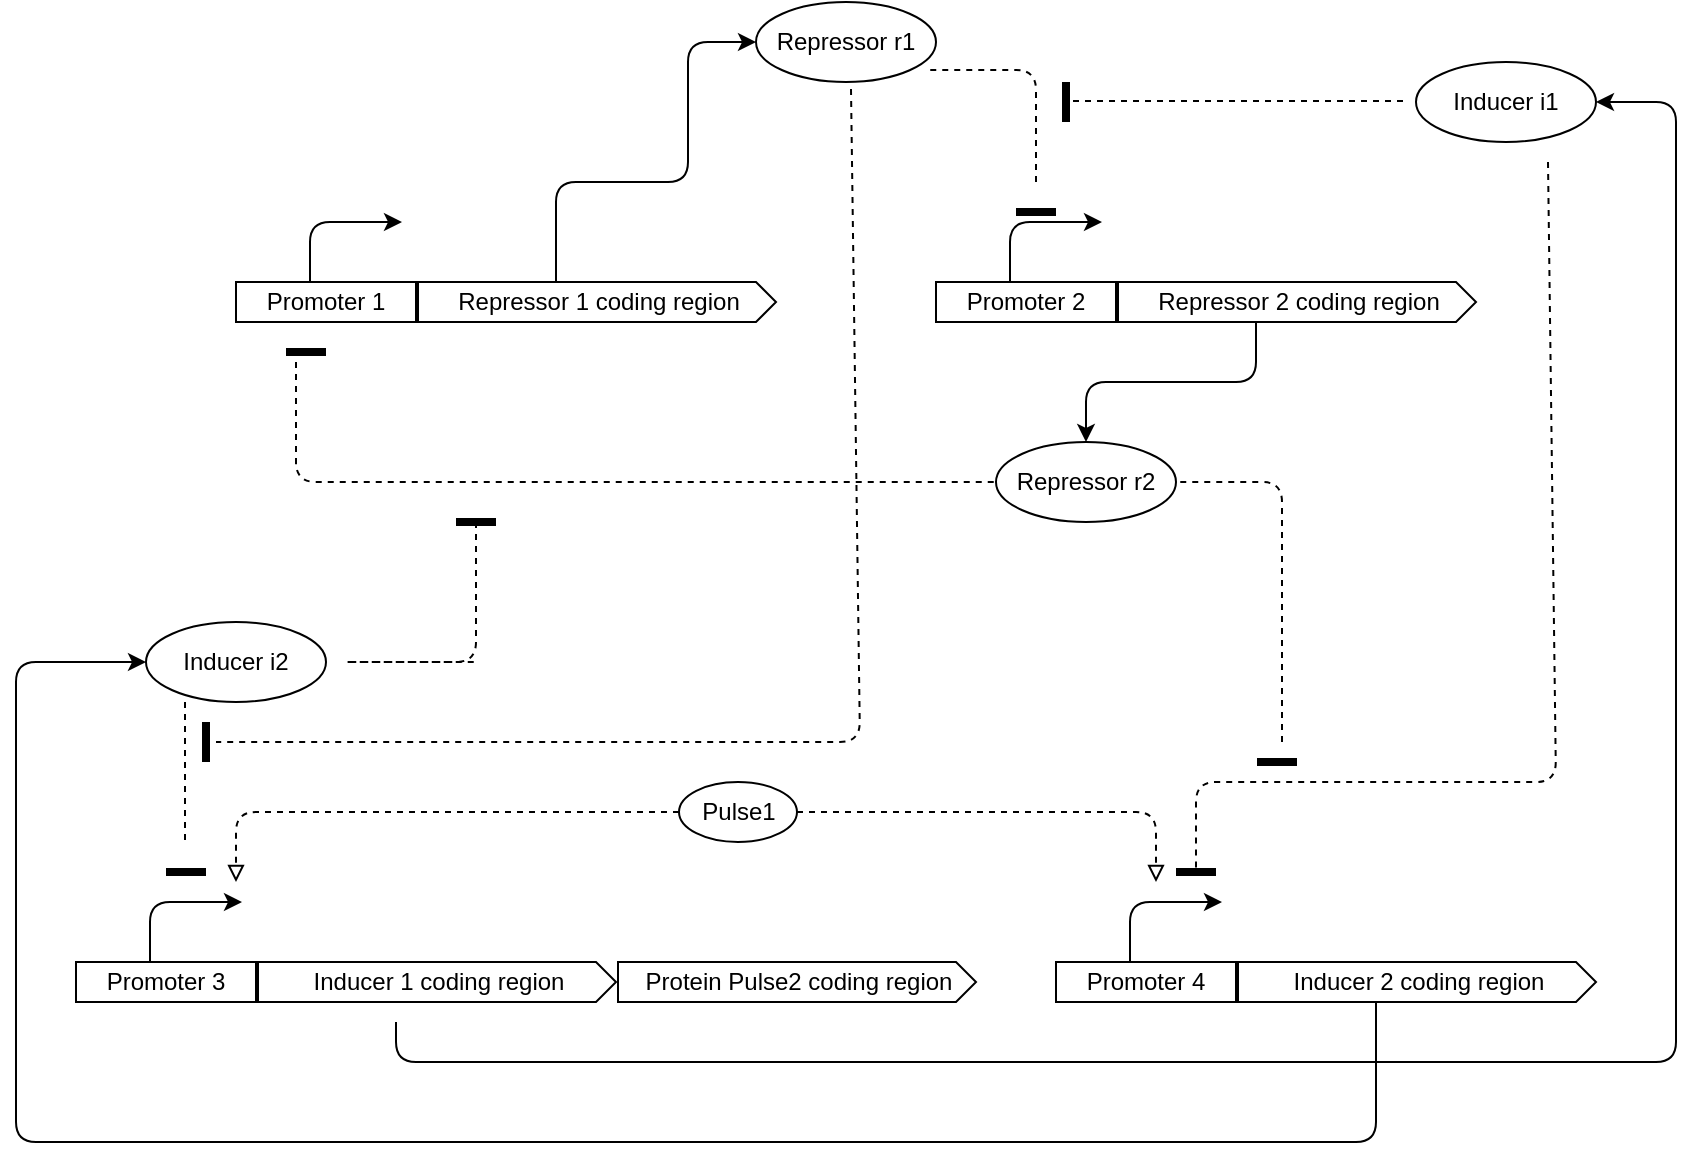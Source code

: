 <mxfile version="12.2.6" type="device" pages="1"><diagram id="3flZfaUpRIn2XYgYxyNP" name="Page-1"><mxGraphModel dx="1341" dy="632" grid="1" gridSize="10" guides="1" tooltips="1" connect="1" arrows="1" fold="1" page="1" pageScale="1" pageWidth="850" pageHeight="1100" math="0" shadow="0"><root><mxCell id="0"/><mxCell id="1" parent="0"/><mxCell id="ZlobhcuuWBGIOFJdzkOa-1" value="Promoter 1" style="rounded=0;whiteSpace=wrap;html=1;" vertex="1" parent="1"><mxGeometry x="120" y="170" width="90" height="20" as="geometry"/></mxCell><mxCell id="ZlobhcuuWBGIOFJdzkOa-2" value="" style="endArrow=classic;html=1;" edge="1" parent="1"><mxGeometry width="50" height="50" relative="1" as="geometry"><mxPoint x="157" y="170" as="sourcePoint"/><mxPoint x="203" y="140" as="targetPoint"/><Array as="points"><mxPoint x="157" y="140"/></Array></mxGeometry></mxCell><mxCell id="ZlobhcuuWBGIOFJdzkOa-4" value="Repressor 1 coding region" style="html=1;shadow=0;dashed=0;align=center;verticalAlign=middle;shape=mxgraph.arrows2.arrow;dy=0;dx=10;notch=0;" vertex="1" parent="1"><mxGeometry x="211" y="170" width="179" height="20" as="geometry"/></mxCell><mxCell id="ZlobhcuuWBGIOFJdzkOa-5" style="edgeStyle=orthogonalEdgeStyle;orthogonalLoop=1;jettySize=auto;html=1;rounded=1;entryX=0;entryY=0.5;entryDx=0;entryDy=0;" edge="1" parent="1" target="ZlobhcuuWBGIOFJdzkOa-7"><mxGeometry relative="1" as="geometry"><Array as="points"><mxPoint x="280" y="120"/><mxPoint x="346" y="120"/><mxPoint x="346" y="50"/></Array><mxPoint x="280" y="170" as="sourcePoint"/><mxPoint x="320" y="90" as="targetPoint"/></mxGeometry></mxCell><mxCell id="ZlobhcuuWBGIOFJdzkOa-7" value="Repressor r1" style="ellipse;whiteSpace=wrap;html=1;" vertex="1" parent="1"><mxGeometry x="380" y="30" width="90" height="40" as="geometry"/></mxCell><mxCell id="ZlobhcuuWBGIOFJdzkOa-8" value="Promoter 2" style="rounded=0;whiteSpace=wrap;html=1;" vertex="1" parent="1"><mxGeometry x="470" y="170" width="90" height="20" as="geometry"/></mxCell><mxCell id="ZlobhcuuWBGIOFJdzkOa-9" value="" style="endArrow=classic;html=1;" edge="1" parent="1"><mxGeometry width="50" height="50" relative="1" as="geometry"><mxPoint x="507" y="170" as="sourcePoint"/><mxPoint x="553" y="140" as="targetPoint"/><Array as="points"><mxPoint x="507" y="140"/></Array></mxGeometry></mxCell><mxCell id="ZlobhcuuWBGIOFJdzkOa-10" value="Repressor 2 coding region" style="html=1;shadow=0;dashed=0;align=center;verticalAlign=middle;shape=mxgraph.arrows2.arrow;dy=0;dx=10;notch=0;" vertex="1" parent="1"><mxGeometry x="561" y="170" width="179" height="20" as="geometry"/></mxCell><mxCell id="ZlobhcuuWBGIOFJdzkOa-11" style="edgeStyle=orthogonalEdgeStyle;orthogonalLoop=1;jettySize=auto;html=1;rounded=1;entryX=0.5;entryY=0;entryDx=0;entryDy=0;" edge="1" parent="1" target="ZlobhcuuWBGIOFJdzkOa-12"><mxGeometry relative="1" as="geometry"><Array as="points"><mxPoint x="630" y="220"/><mxPoint x="545" y="220"/></Array><mxPoint x="630" y="190" as="sourcePoint"/><mxPoint x="670" y="90" as="targetPoint"/></mxGeometry></mxCell><mxCell id="ZlobhcuuWBGIOFJdzkOa-12" value="Repressor r2" style="ellipse;whiteSpace=wrap;html=1;" vertex="1" parent="1"><mxGeometry x="500" y="250" width="90" height="40" as="geometry"/></mxCell><mxCell id="ZlobhcuuWBGIOFJdzkOa-13" value="Promoter 3" style="rounded=0;whiteSpace=wrap;html=1;" vertex="1" parent="1"><mxGeometry x="40" y="510" width="90" height="20" as="geometry"/></mxCell><mxCell id="ZlobhcuuWBGIOFJdzkOa-14" value="" style="endArrow=classic;html=1;" edge="1" parent="1"><mxGeometry width="50" height="50" relative="1" as="geometry"><mxPoint x="77" y="510" as="sourcePoint"/><mxPoint x="123" y="480" as="targetPoint"/><Array as="points"><mxPoint x="77" y="480"/></Array></mxGeometry></mxCell><mxCell id="ZlobhcuuWBGIOFJdzkOa-15" value="Inducer 1 coding region" style="html=1;shadow=0;dashed=0;align=center;verticalAlign=middle;shape=mxgraph.arrows2.arrow;dy=0;dx=10;notch=0;" vertex="1" parent="1"><mxGeometry x="131" y="510" width="179" height="20" as="geometry"/></mxCell><mxCell id="ZlobhcuuWBGIOFJdzkOa-16" style="edgeStyle=orthogonalEdgeStyle;orthogonalLoop=1;jettySize=auto;html=1;rounded=1;entryX=1;entryY=0.5;entryDx=0;entryDy=0;" edge="1" parent="1" target="ZlobhcuuWBGIOFJdzkOa-17"><mxGeometry relative="1" as="geometry"><Array as="points"><mxPoint x="200" y="560"/><mxPoint x="840" y="560"/><mxPoint x="840" y="80"/></Array><mxPoint x="200" y="540" as="sourcePoint"/><mxPoint x="240" y="430" as="targetPoint"/></mxGeometry></mxCell><mxCell id="ZlobhcuuWBGIOFJdzkOa-17" value="Inducer i1" style="ellipse;whiteSpace=wrap;html=1;" vertex="1" parent="1"><mxGeometry x="710" y="60" width="90" height="40" as="geometry"/></mxCell><mxCell id="ZlobhcuuWBGIOFJdzkOa-18" value="Promoter 4" style="rounded=0;whiteSpace=wrap;html=1;" vertex="1" parent="1"><mxGeometry x="530" y="510" width="90" height="20" as="geometry"/></mxCell><mxCell id="ZlobhcuuWBGIOFJdzkOa-19" value="" style="endArrow=classic;html=1;" edge="1" parent="1"><mxGeometry width="50" height="50" relative="1" as="geometry"><mxPoint x="567" y="510" as="sourcePoint"/><mxPoint x="613" y="480" as="targetPoint"/><Array as="points"><mxPoint x="567" y="480"/></Array></mxGeometry></mxCell><mxCell id="ZlobhcuuWBGIOFJdzkOa-20" value="Inducer 2 coding region" style="html=1;shadow=0;dashed=0;align=center;verticalAlign=middle;shape=mxgraph.arrows2.arrow;dy=0;dx=10;notch=0;" vertex="1" parent="1"><mxGeometry x="621" y="510" width="179" height="20" as="geometry"/></mxCell><mxCell id="ZlobhcuuWBGIOFJdzkOa-21" style="edgeStyle=orthogonalEdgeStyle;orthogonalLoop=1;jettySize=auto;html=1;rounded=1;entryX=0;entryY=0.5;entryDx=0;entryDy=0;" edge="1" parent="1" target="ZlobhcuuWBGIOFJdzkOa-22"><mxGeometry relative="1" as="geometry"><Array as="points"><mxPoint x="690" y="600"/><mxPoint x="10" y="600"/><mxPoint x="10" y="360"/></Array><mxPoint x="690" y="530" as="sourcePoint"/><mxPoint x="730" y="430" as="targetPoint"/></mxGeometry></mxCell><mxCell id="ZlobhcuuWBGIOFJdzkOa-22" value="Inducer i2" style="ellipse;whiteSpace=wrap;html=1;" vertex="1" parent="1"><mxGeometry x="75" y="340" width="90" height="40" as="geometry"/></mxCell><mxCell id="ZlobhcuuWBGIOFJdzkOa-23" value="Protein Pulse2 coding region" style="html=1;shadow=0;dashed=0;align=center;verticalAlign=middle;shape=mxgraph.arrows2.arrow;dy=0;dx=10;notch=0;" vertex="1" parent="1"><mxGeometry x="311" y="510" width="179" height="20" as="geometry"/></mxCell><mxCell id="ZlobhcuuWBGIOFJdzkOa-24" value="" style="endArrow=none;dashed=1;html=1;" edge="1" parent="1"><mxGeometry width="50" height="50" relative="1" as="geometry"><mxPoint x="150" y="210" as="sourcePoint"/><mxPoint x="500" y="270" as="targetPoint"/><Array as="points"><mxPoint x="150" y="270"/><mxPoint x="260" y="270"/></Array></mxGeometry></mxCell><mxCell id="ZlobhcuuWBGIOFJdzkOa-25" value="" style="line;strokeWidth=4;html=1;perimeter=backbonePerimeter;points=[];outlineConnect=0;rotation=0;" vertex="1" parent="1"><mxGeometry x="145" y="200" width="20" height="10" as="geometry"/></mxCell><mxCell id="ZlobhcuuWBGIOFJdzkOa-28" value="" style="endArrow=none;dashed=1;html=1;" edge="1" parent="1"><mxGeometry width="50" height="50" relative="1" as="geometry"><mxPoint x="240" y="290" as="sourcePoint"/><mxPoint x="240" y="360" as="targetPoint"/><Array as="points"><mxPoint x="240" y="320"/><mxPoint x="240" y="360"/><mxPoint x="170" y="360"/></Array></mxGeometry></mxCell><mxCell id="ZlobhcuuWBGIOFJdzkOa-29" value="" style="line;strokeWidth=4;html=1;perimeter=backbonePerimeter;points=[];outlineConnect=0;rotation=0;" vertex="1" parent="1"><mxGeometry x="230" y="285" width="20" height="10" as="geometry"/></mxCell><mxCell id="ZlobhcuuWBGIOFJdzkOa-30" value="" style="endArrow=none;dashed=1;html=1;" edge="1" parent="1"><mxGeometry width="50" height="50" relative="1" as="geometry"><mxPoint x="94.5" y="380" as="sourcePoint"/><mxPoint x="94.5" y="450" as="targetPoint"/><Array as="points"><mxPoint x="94.5" y="410"/><mxPoint x="94.5" y="450"/></Array></mxGeometry></mxCell><mxCell id="ZlobhcuuWBGIOFJdzkOa-31" value="" style="line;strokeWidth=4;html=1;perimeter=backbonePerimeter;points=[];outlineConnect=0;rotation=0;" vertex="1" parent="1"><mxGeometry x="85" y="460" width="20" height="10" as="geometry"/></mxCell><mxCell id="ZlobhcuuWBGIOFJdzkOa-35" value="" style="endArrow=none;dashed=1;html=1;" edge="1" parent="1" target="ZlobhcuuWBGIOFJdzkOa-36"><mxGeometry width="50" height="50" relative="1" as="geometry"><mxPoint x="776" y="110" as="sourcePoint"/><mxPoint x="580" y="460" as="targetPoint"/><Array as="points"><mxPoint x="780" y="420"/><mxPoint x="600" y="420"/></Array></mxGeometry></mxCell><mxCell id="ZlobhcuuWBGIOFJdzkOa-36" value="" style="line;strokeWidth=4;html=1;perimeter=backbonePerimeter;points=[];outlineConnect=0;rotation=0;" vertex="1" parent="1"><mxGeometry x="590" y="460" width="20" height="10" as="geometry"/></mxCell><mxCell id="ZlobhcuuWBGIOFJdzkOa-37" value="Pulse1" style="ellipse;whiteSpace=wrap;html=1;" vertex="1" parent="1"><mxGeometry x="341.5" y="420" width="59" height="30" as="geometry"/></mxCell><mxCell id="ZlobhcuuWBGIOFJdzkOa-38" value="" style="endArrow=none;dashed=1;html=1;entryX=0.967;entryY=0.85;entryDx=0;entryDy=0;entryPerimeter=0;" edge="1" parent="1" target="ZlobhcuuWBGIOFJdzkOa-7"><mxGeometry width="50" height="50" relative="1" as="geometry"><mxPoint x="520" y="120" as="sourcePoint"/><mxPoint x="520" y="70" as="targetPoint"/><Array as="points"><mxPoint x="520" y="64"/></Array></mxGeometry></mxCell><mxCell id="ZlobhcuuWBGIOFJdzkOa-39" value="" style="line;strokeWidth=4;html=1;perimeter=backbonePerimeter;points=[];outlineConnect=0;rotation=0;" vertex="1" parent="1"><mxGeometry x="510" y="130" width="20" height="10" as="geometry"/></mxCell><mxCell id="ZlobhcuuWBGIOFJdzkOa-40" value="" style="endArrow=none;dashed=1;html=1;" edge="1" parent="1" target="ZlobhcuuWBGIOFJdzkOa-41"><mxGeometry width="50" height="50" relative="1" as="geometry"><mxPoint x="703.5" y="79.5" as="sourcePoint"/><mxPoint x="550" y="80" as="targetPoint"/><Array as="points"><mxPoint x="703.5" y="79.5"/></Array></mxGeometry></mxCell><mxCell id="ZlobhcuuWBGIOFJdzkOa-41" value="" style="line;strokeWidth=4;html=1;perimeter=backbonePerimeter;points=[];outlineConnect=0;rotation=90;" vertex="1" parent="1"><mxGeometry x="525" y="75" width="20" height="10" as="geometry"/></mxCell><mxCell id="ZlobhcuuWBGIOFJdzkOa-42" value="" style="endArrow=none;dashed=1;html=1;entryX=0.967;entryY=0.85;entryDx=0;entryDy=0;entryPerimeter=0;" edge="1" parent="1"><mxGeometry width="50" height="50" relative="1" as="geometry"><mxPoint x="643" y="400" as="sourcePoint"/><mxPoint x="590.03" y="270" as="targetPoint"/><Array as="points"><mxPoint x="643" y="270"/></Array></mxGeometry></mxCell><mxCell id="ZlobhcuuWBGIOFJdzkOa-43" value="" style="line;strokeWidth=4;html=1;perimeter=backbonePerimeter;points=[];outlineConnect=0;rotation=0;" vertex="1" parent="1"><mxGeometry x="630.5" y="405" width="20" height="10" as="geometry"/></mxCell><mxCell id="ZlobhcuuWBGIOFJdzkOa-44" value="" style="endArrow=none;dashed=1;html=1;" edge="1" parent="1"><mxGeometry width="50" height="50" relative="1" as="geometry"><mxPoint x="427.5" y="73.5" as="sourcePoint"/><mxPoint x="110" y="400" as="targetPoint"/><Array as="points"><mxPoint x="432" y="400"/><mxPoint x="252" y="400"/></Array></mxGeometry></mxCell><mxCell id="ZlobhcuuWBGIOFJdzkOa-45" value="" style="line;strokeWidth=4;html=1;perimeter=backbonePerimeter;points=[];outlineConnect=0;rotation=90;" vertex="1" parent="1"><mxGeometry x="95" y="395" width="20" height="10" as="geometry"/></mxCell><mxCell id="ZlobhcuuWBGIOFJdzkOa-46" value="" style="endArrow=block;html=1;exitX=0;exitY=0.5;exitDx=0;exitDy=0;dashed=1;endFill=0;" edge="1" parent="1" source="ZlobhcuuWBGIOFJdzkOa-37"><mxGeometry width="50" height="50" relative="1" as="geometry"><mxPoint x="261" y="465" as="sourcePoint"/><mxPoint x="120" y="470" as="targetPoint"/><Array as="points"><mxPoint x="120" y="435"/></Array></mxGeometry></mxCell><mxCell id="ZlobhcuuWBGIOFJdzkOa-48" value="" style="endArrow=block;html=1;exitX=1;exitY=0.5;exitDx=0;exitDy=0;dashed=1;endFill=0;" edge="1" parent="1" source="ZlobhcuuWBGIOFJdzkOa-37"><mxGeometry width="50" height="50" relative="1" as="geometry"><mxPoint x="560" y="450" as="sourcePoint"/><mxPoint x="580" y="470" as="targetPoint"/><Array as="points"><mxPoint x="580" y="435"/></Array></mxGeometry></mxCell></root></mxGraphModel></diagram></mxfile>